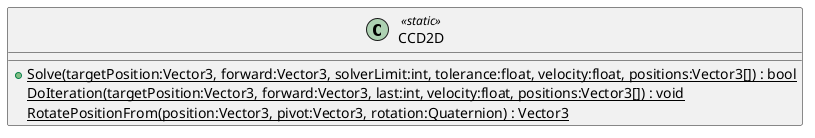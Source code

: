 @startuml
class CCD2D <<static>> {
    + {static} Solve(targetPosition:Vector3, forward:Vector3, solverLimit:int, tolerance:float, velocity:float, positions:Vector3[]) : bool
    {static} DoIteration(targetPosition:Vector3, forward:Vector3, last:int, velocity:float, positions:Vector3[]) : void
    {static} RotatePositionFrom(position:Vector3, pivot:Vector3, rotation:Quaternion) : Vector3
}
@enduml
